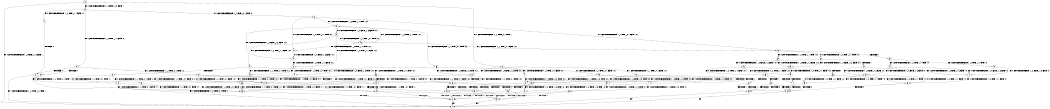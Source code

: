 digraph BCG {
size = "7, 10.5";
center = TRUE;
node [shape = circle];
0 [peripheries = 2];
0 -> 1 [label = "EX !0 !ATOMIC_EXCH_BRANCH (1, +0, FALSE, +1, 3, FALSE) !::"];
0 -> 2 [label = "EX !1 !ATOMIC_EXCH_BRANCH (1, +1, TRUE, +0, 1, TRUE) !::"];
0 -> 3 [label = "EX !0 !ATOMIC_EXCH_BRANCH (1, +0, FALSE, +1, 3, FALSE) !::"];
2 -> 4 [label = "EX !1 !ATOMIC_EXCH_BRANCH (1, +1, TRUE, +0, 1, FALSE) !:0:1:"];
2 -> 5 [label = "EX !0 !ATOMIC_EXCH_BRANCH (1, +0, FALSE, +1, 3, TRUE) !:0:1:"];
2 -> 6 [label = "EX !1 !ATOMIC_EXCH_BRANCH (1, +1, TRUE, +0, 1, FALSE) !:0:1:"];
3 -> 7 [label = "EX !0 !ATOMIC_EXCH_BRANCH (1, +0, TRUE, +1, 1, FALSE) !:0:"];
3 -> 8 [label = "EX !1 !ATOMIC_EXCH_BRANCH (1, +1, TRUE, +0, 1, TRUE) !:0:"];
3 -> 9 [label = "EX !0 !ATOMIC_EXCH_BRANCH (1, +0, TRUE, +1, 1, FALSE) !:0:"];
4 -> 10 [label = "EX !0 !ATOMIC_EXCH_BRANCH (1, +0, FALSE, +1, 3, TRUE) !:0:1:"];
5 -> 11 [label = "EX !1 !ATOMIC_EXCH_BRANCH (1, +1, TRUE, +0, 1, FALSE) !:0:1:"];
5 -> 12 [label = "TERMINATE !0"];
5 -> 13 [label = "EX !1 !ATOMIC_EXCH_BRANCH (1, +1, TRUE, +0, 1, FALSE) !:0:1:"];
6 -> 10 [label = "EX !0 !ATOMIC_EXCH_BRANCH (1, +0, FALSE, +1, 3, TRUE) !:0:1:"];
6 -> 14 [label = "TERMINATE !1"];
6 -> 15 [label = "EX !0 !ATOMIC_EXCH_BRANCH (1, +0, FALSE, +1, 3, TRUE) !:0:1:"];
7 -> 16 [label = "TERMINATE !0"];
8 -> 17 [label = "EX !0 !ATOMIC_EXCH_BRANCH (1, +0, TRUE, +1, 1, TRUE) !:0:1:"];
8 -> 18 [label = "EX !1 !ATOMIC_EXCH_BRANCH (1, +1, TRUE, +0, 1, FALSE) !:0:1:"];
8 -> 19 [label = "EX !0 !ATOMIC_EXCH_BRANCH (1, +0, TRUE, +1, 1, TRUE) !:0:1:"];
9 -> 16 [label = "TERMINATE !0"];
9 -> 20 [label = "TERMINATE !0"];
9 -> 21 [label = "EX !1 !ATOMIC_EXCH_BRANCH (1, +1, TRUE, +0, 1, TRUE) !:0:"];
10 -> 22 [label = "TERMINATE !0"];
11 -> 22 [label = "TERMINATE !0"];
12 -> 23 [label = "EX !1 !ATOMIC_EXCH_BRANCH (1, +1, TRUE, +0, 1, FALSE) !:1:"];
12 -> 24 [label = "EX !1 !ATOMIC_EXCH_BRANCH (1, +1, TRUE, +0, 1, FALSE) !:1:"];
13 -> 22 [label = "TERMINATE !0"];
13 -> 25 [label = "TERMINATE !1"];
13 -> 26 [label = "TERMINATE !0"];
14 -> 27 [label = "EX !0 !ATOMIC_EXCH_BRANCH (1, +0, FALSE, +1, 3, TRUE) !:0:"];
14 -> 28 [label = "EX !0 !ATOMIC_EXCH_BRANCH (1, +0, FALSE, +1, 3, TRUE) !:0:"];
15 -> 22 [label = "TERMINATE !0"];
15 -> 25 [label = "TERMINATE !1"];
15 -> 26 [label = "TERMINATE !0"];
16 -> 1 [label = "EX !1 !ATOMIC_EXCH_BRANCH (1, +1, TRUE, +0, 1, TRUE) !::"];
17 -> 29 [label = "EX !0 !ATOMIC_EXCH_BRANCH (1, +0, FALSE, +1, 3, FALSE) !:0:1:"];
18 -> 30 [label = "EX !0 !ATOMIC_EXCH_BRANCH (1, +0, TRUE, +1, 1, TRUE) !:0:1:"];
18 -> 31 [label = "TERMINATE !1"];
18 -> 32 [label = "EX !0 !ATOMIC_EXCH_BRANCH (1, +0, TRUE, +1, 1, TRUE) !:0:1:"];
19 -> 29 [label = "EX !0 !ATOMIC_EXCH_BRANCH (1, +0, FALSE, +1, 3, FALSE) !:0:1:"];
19 -> 33 [label = "EX !1 !ATOMIC_EXCH_BRANCH (1, +1, TRUE, +0, 1, TRUE) !:0:1:"];
19 -> 34 [label = "EX !0 !ATOMIC_EXCH_BRANCH (1, +0, FALSE, +1, 3, FALSE) !:0:1:"];
20 -> 1 [label = "EX !1 !ATOMIC_EXCH_BRANCH (1, +1, TRUE, +0, 1, TRUE) !::"];
20 -> 35 [label = "EX !1 !ATOMIC_EXCH_BRANCH (1, +1, TRUE, +0, 1, TRUE) !::"];
21 -> 11 [label = "EX !1 !ATOMIC_EXCH_BRANCH (1, +1, TRUE, +0, 1, FALSE) !:0:1:"];
21 -> 12 [label = "TERMINATE !0"];
21 -> 13 [label = "EX !1 !ATOMIC_EXCH_BRANCH (1, +1, TRUE, +0, 1, FALSE) !:0:1:"];
22 -> 36 [label = "TERMINATE !1"];
23 -> 36 [label = "TERMINATE !1"];
24 -> 36 [label = "TERMINATE !1"];
24 -> 37 [label = "TERMINATE !1"];
25 -> 36 [label = "TERMINATE !0"];
25 -> 37 [label = "TERMINATE !0"];
26 -> 36 [label = "TERMINATE !1"];
26 -> 37 [label = "TERMINATE !1"];
27 -> 36 [label = "TERMINATE !0"];
28 -> 36 [label = "TERMINATE !0"];
28 -> 37 [label = "TERMINATE !0"];
29 -> 38 [label = "EX !0 !ATOMIC_EXCH_BRANCH (1, +0, TRUE, +1, 1, FALSE) !:0:1:"];
30 -> 39 [label = "EX !0 !ATOMIC_EXCH_BRANCH (1, +0, FALSE, +1, 3, FALSE) !:0:1:"];
31 -> 40 [label = "EX !0 !ATOMIC_EXCH_BRANCH (1, +0, TRUE, +1, 1, TRUE) !:0:"];
31 -> 41 [label = "EX !0 !ATOMIC_EXCH_BRANCH (1, +0, TRUE, +1, 1, TRUE) !:0:"];
32 -> 39 [label = "EX !0 !ATOMIC_EXCH_BRANCH (1, +0, FALSE, +1, 3, FALSE) !:0:1:"];
32 -> 42 [label = "TERMINATE !1"];
32 -> 43 [label = "EX !0 !ATOMIC_EXCH_BRANCH (1, +0, FALSE, +1, 3, FALSE) !:0:1:"];
33 -> 44 [label = "EX !0 !ATOMIC_EXCH_BRANCH (1, +0, FALSE, +1, 3, TRUE) !:0:1:"];
33 -> 45 [label = "EX !1 !ATOMIC_EXCH_BRANCH (1, +1, TRUE, +0, 1, FALSE) !:0:1:"];
33 -> 5 [label = "EX !0 !ATOMIC_EXCH_BRANCH (1, +0, FALSE, +1, 3, TRUE) !:0:1:"];
34 -> 38 [label = "EX !0 !ATOMIC_EXCH_BRANCH (1, +0, TRUE, +1, 1, FALSE) !:0:1:"];
34 -> 46 [label = "EX !1 !ATOMIC_EXCH_BRANCH (1, +1, TRUE, +0, 1, TRUE) !:0:1:"];
34 -> 47 [label = "EX !0 !ATOMIC_EXCH_BRANCH (1, +0, TRUE, +1, 1, FALSE) !:0:1:"];
35 -> 23 [label = "EX !1 !ATOMIC_EXCH_BRANCH (1, +1, TRUE, +0, 1, FALSE) !:1:"];
35 -> 24 [label = "EX !1 !ATOMIC_EXCH_BRANCH (1, +1, TRUE, +0, 1, FALSE) !:1:"];
36 -> 1 [label = "exit"];
37 -> 1 [label = "exit"];
38 -> 48 [label = "EX !1 !ATOMIC_EXCH_BRANCH (1, +1, TRUE, +0, 1, TRUE) !:0:1:"];
39 -> 49 [label = "EX !0 !ATOMIC_EXCH_BRANCH (1, +0, TRUE, +1, 1, FALSE) !:0:1:"];
40 -> 50 [label = "EX !0 !ATOMIC_EXCH_BRANCH (1, +0, FALSE, +1, 3, FALSE) !:0:"];
41 -> 50 [label = "EX !0 !ATOMIC_EXCH_BRANCH (1, +0, FALSE, +1, 3, FALSE) !:0:"];
41 -> 51 [label = "EX !0 !ATOMIC_EXCH_BRANCH (1, +0, FALSE, +1, 3, FALSE) !:0:"];
42 -> 50 [label = "EX !0 !ATOMIC_EXCH_BRANCH (1, +0, FALSE, +1, 3, FALSE) !:0:"];
42 -> 51 [label = "EX !0 !ATOMIC_EXCH_BRANCH (1, +0, FALSE, +1, 3, FALSE) !:0:"];
43 -> 49 [label = "EX !0 !ATOMIC_EXCH_BRANCH (1, +0, TRUE, +1, 1, FALSE) !:0:1:"];
43 -> 52 [label = "TERMINATE !1"];
43 -> 53 [label = "EX !0 !ATOMIC_EXCH_BRANCH (1, +0, TRUE, +1, 1, FALSE) !:0:1:"];
44 -> 11 [label = "EX !1 !ATOMIC_EXCH_BRANCH (1, +1, TRUE, +0, 1, FALSE) !:0:1:"];
45 -> 10 [label = "EX !0 !ATOMIC_EXCH_BRANCH (1, +0, FALSE, +1, 3, TRUE) !:0:1:"];
45 -> 54 [label = "TERMINATE !1"];
45 -> 15 [label = "EX !0 !ATOMIC_EXCH_BRANCH (1, +0, FALSE, +1, 3, TRUE) !:0:1:"];
46 -> 17 [label = "EX !0 !ATOMIC_EXCH_BRANCH (1, +0, TRUE, +1, 1, TRUE) !:0:1:"];
46 -> 18 [label = "EX !1 !ATOMIC_EXCH_BRANCH (1, +1, TRUE, +0, 1, FALSE) !:0:1:"];
46 -> 19 [label = "EX !0 !ATOMIC_EXCH_BRANCH (1, +0, TRUE, +1, 1, TRUE) !:0:1:"];
47 -> 48 [label = "EX !1 !ATOMIC_EXCH_BRANCH (1, +1, TRUE, +0, 1, TRUE) !:0:1:"];
47 -> 55 [label = "TERMINATE !0"];
47 -> 56 [label = "EX !1 !ATOMIC_EXCH_BRANCH (1, +1, TRUE, +0, 1, TRUE) !:0:1:"];
48 -> 11 [label = "EX !1 !ATOMIC_EXCH_BRANCH (1, +1, TRUE, +0, 1, FALSE) !:0:1:"];
49 -> 57 [label = "TERMINATE !0"];
50 -> 58 [label = "EX !0 !ATOMIC_EXCH_BRANCH (1, +0, TRUE, +1, 1, FALSE) !:0:"];
51 -> 58 [label = "EX !0 !ATOMIC_EXCH_BRANCH (1, +0, TRUE, +1, 1, FALSE) !:0:"];
51 -> 59 [label = "EX !0 !ATOMIC_EXCH_BRANCH (1, +0, TRUE, +1, 1, FALSE) !:0:"];
52 -> 58 [label = "EX !0 !ATOMIC_EXCH_BRANCH (1, +0, TRUE, +1, 1, FALSE) !:0:"];
52 -> 59 [label = "EX !0 !ATOMIC_EXCH_BRANCH (1, +0, TRUE, +1, 1, FALSE) !:0:"];
53 -> 57 [label = "TERMINATE !0"];
53 -> 60 [label = "TERMINATE !1"];
53 -> 61 [label = "TERMINATE !0"];
54 -> 27 [label = "EX !0 !ATOMIC_EXCH_BRANCH (1, +0, FALSE, +1, 3, TRUE) !:0:"];
54 -> 28 [label = "EX !0 !ATOMIC_EXCH_BRANCH (1, +0, FALSE, +1, 3, TRUE) !:0:"];
55 -> 62 [label = "EX !1 !ATOMIC_EXCH_BRANCH (1, +1, TRUE, +0, 1, TRUE) !:1:"];
55 -> 63 [label = "EX !1 !ATOMIC_EXCH_BRANCH (1, +1, TRUE, +0, 1, TRUE) !:1:"];
56 -> 11 [label = "EX !1 !ATOMIC_EXCH_BRANCH (1, +1, TRUE, +0, 1, FALSE) !:0:1:"];
56 -> 12 [label = "TERMINATE !0"];
56 -> 13 [label = "EX !1 !ATOMIC_EXCH_BRANCH (1, +1, TRUE, +0, 1, FALSE) !:0:1:"];
57 -> 64 [label = "TERMINATE !1"];
58 -> 64 [label = "TERMINATE !0"];
59 -> 64 [label = "TERMINATE !0"];
59 -> 65 [label = "TERMINATE !0"];
60 -> 64 [label = "TERMINATE !0"];
60 -> 65 [label = "TERMINATE !0"];
61 -> 64 [label = "TERMINATE !1"];
61 -> 65 [label = "TERMINATE !1"];
62 -> 23 [label = "EX !1 !ATOMIC_EXCH_BRANCH (1, +1, TRUE, +0, 1, FALSE) !:1:"];
63 -> 23 [label = "EX !1 !ATOMIC_EXCH_BRANCH (1, +1, TRUE, +0, 1, FALSE) !:1:"];
63 -> 24 [label = "EX !1 !ATOMIC_EXCH_BRANCH (1, +1, TRUE, +0, 1, FALSE) !:1:"];
64 -> 1 [label = "exit"];
65 -> 1 [label = "exit"];
}
